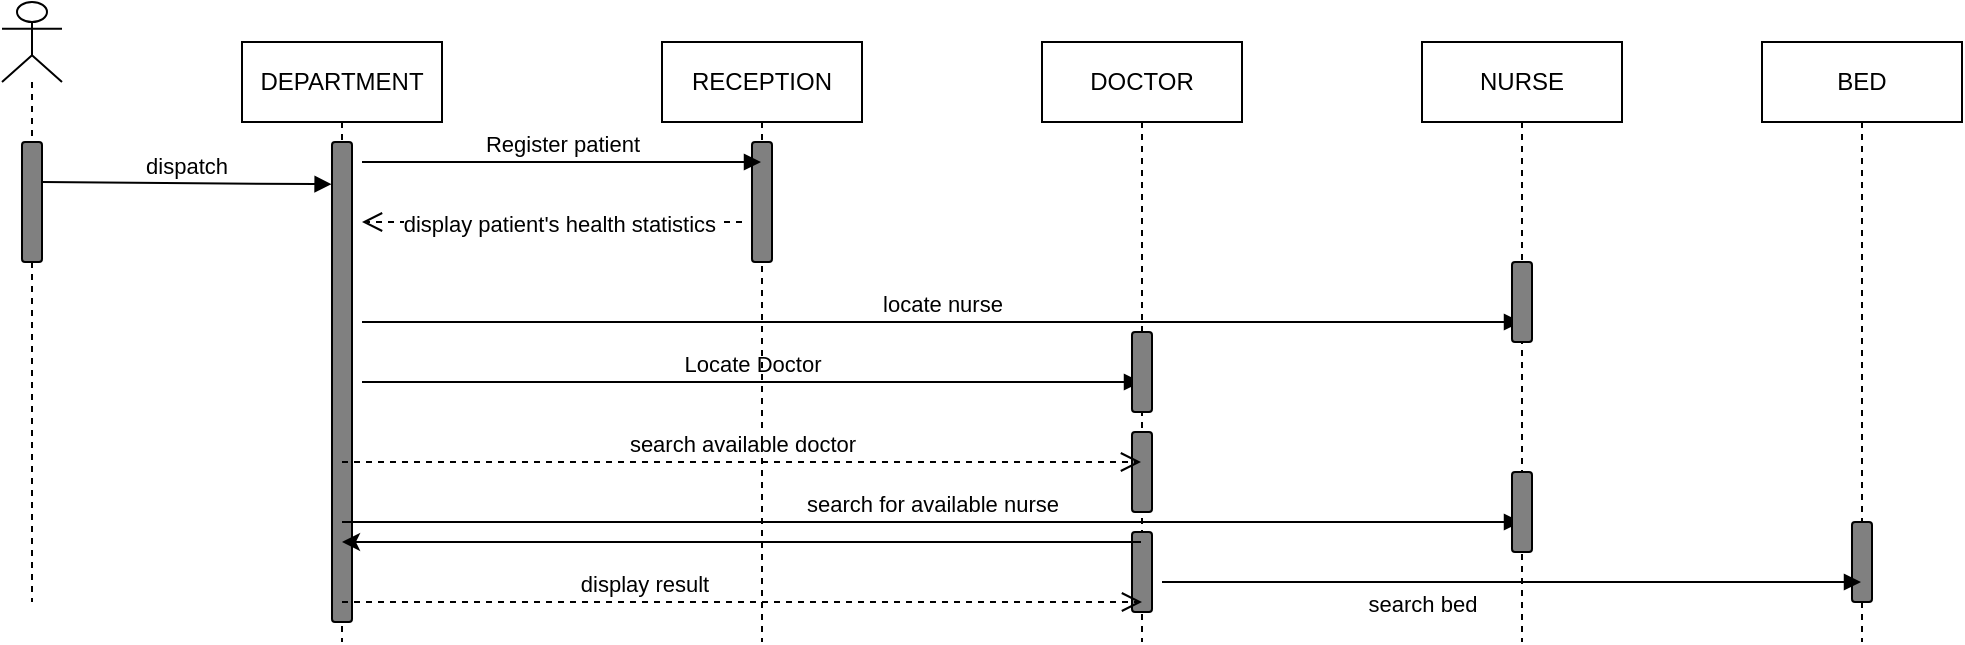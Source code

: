 <mxfile version="20.8.13" type="github">
  <diagram id="kgpKYQtTHZ0yAKxKKP6v" name="Page-1">
    <mxGraphModel dx="1900" dy="1649" grid="1" gridSize="10" guides="1" tooltips="1" connect="1" arrows="1" fold="1" page="1" pageScale="1" pageWidth="850" pageHeight="1100" math="0" shadow="0">
      <root>
        <mxCell id="0" />
        <mxCell id="1" parent="0" />
        <mxCell id="B34gQML11SIlmPtnuwKV-1" value="DEPARTMENT" style="shape=umlLifeline;perimeter=lifelinePerimeter;whiteSpace=wrap;html=1;container=1;collapsible=0;recursiveResize=0;outlineConnect=0;" vertex="1" parent="1">
          <mxGeometry x="100" y="-810" width="100" height="300" as="geometry" />
        </mxCell>
        <mxCell id="B34gQML11SIlmPtnuwKV-8" value="" style="rounded=1;whiteSpace=wrap;html=1;fillColor=#808080;rotation=-90;" vertex="1" parent="B34gQML11SIlmPtnuwKV-1">
          <mxGeometry x="-70" y="165" width="240" height="10" as="geometry" />
        </mxCell>
        <mxCell id="B34gQML11SIlmPtnuwKV-21" value="Locate Doctor" style="html=1;verticalAlign=bottom;endArrow=block;rounded=0;" edge="1" parent="B34gQML11SIlmPtnuwKV-1" target="B34gQML11SIlmPtnuwKV-5">
          <mxGeometry width="80" relative="1" as="geometry">
            <mxPoint x="60" y="170" as="sourcePoint" />
            <mxPoint x="140" y="170" as="targetPoint" />
          </mxGeometry>
        </mxCell>
        <mxCell id="B34gQML11SIlmPtnuwKV-22" value="locate nurse" style="html=1;verticalAlign=bottom;endArrow=block;rounded=0;" edge="1" parent="B34gQML11SIlmPtnuwKV-1" target="B34gQML11SIlmPtnuwKV-4">
          <mxGeometry width="80" relative="1" as="geometry">
            <mxPoint x="60" y="140" as="sourcePoint" />
            <mxPoint x="140" y="140" as="targetPoint" />
          </mxGeometry>
        </mxCell>
        <mxCell id="B34gQML11SIlmPtnuwKV-26" value="search for available nurse" style="html=1;verticalAlign=bottom;endArrow=block;rounded=0;" edge="1" parent="B34gQML11SIlmPtnuwKV-1" target="B34gQML11SIlmPtnuwKV-4">
          <mxGeometry width="80" relative="1" as="geometry">
            <mxPoint x="50" y="240" as="sourcePoint" />
            <mxPoint x="130" y="240" as="targetPoint" />
          </mxGeometry>
        </mxCell>
        <mxCell id="B34gQML11SIlmPtnuwKV-2" value="BED" style="shape=umlLifeline;perimeter=lifelinePerimeter;whiteSpace=wrap;html=1;container=1;collapsible=0;recursiveResize=0;outlineConnect=0;" vertex="1" parent="1">
          <mxGeometry x="860" y="-810" width="100" height="300" as="geometry" />
        </mxCell>
        <mxCell id="B34gQML11SIlmPtnuwKV-17" value="" style="rounded=1;whiteSpace=wrap;html=1;fillColor=#808080;rotation=-90;" vertex="1" parent="B34gQML11SIlmPtnuwKV-2">
          <mxGeometry x="30" y="255" width="40" height="10" as="geometry" />
        </mxCell>
        <mxCell id="B34gQML11SIlmPtnuwKV-3" value="RECEPTION" style="shape=umlLifeline;perimeter=lifelinePerimeter;whiteSpace=wrap;html=1;container=1;collapsible=0;recursiveResize=0;outlineConnect=0;" vertex="1" parent="1">
          <mxGeometry x="310" y="-810" width="100" height="300" as="geometry" />
        </mxCell>
        <mxCell id="B34gQML11SIlmPtnuwKV-9" value="" style="rounded=1;whiteSpace=wrap;html=1;fillColor=#808080;rotation=-90;" vertex="1" parent="B34gQML11SIlmPtnuwKV-3">
          <mxGeometry x="20" y="75" width="60" height="10" as="geometry" />
        </mxCell>
        <mxCell id="B34gQML11SIlmPtnuwKV-4" value="NURSE" style="shape=umlLifeline;perimeter=lifelinePerimeter;whiteSpace=wrap;html=1;container=1;collapsible=0;recursiveResize=0;outlineConnect=0;" vertex="1" parent="1">
          <mxGeometry x="690" y="-810" width="100" height="300" as="geometry" />
        </mxCell>
        <mxCell id="B34gQML11SIlmPtnuwKV-16" value="" style="rounded=1;whiteSpace=wrap;html=1;fillColor=#808080;rotation=-90;" vertex="1" parent="B34gQML11SIlmPtnuwKV-4">
          <mxGeometry x="30" y="125" width="40" height="10" as="geometry" />
        </mxCell>
        <mxCell id="B34gQML11SIlmPtnuwKV-15" value="" style="rounded=1;whiteSpace=wrap;html=1;fillColor=#808080;rotation=-90;" vertex="1" parent="B34gQML11SIlmPtnuwKV-4">
          <mxGeometry x="30" y="230" width="40" height="10" as="geometry" />
        </mxCell>
        <mxCell id="B34gQML11SIlmPtnuwKV-5" value="DOCTOR" style="shape=umlLifeline;perimeter=lifelinePerimeter;whiteSpace=wrap;html=1;container=1;collapsible=0;recursiveResize=0;outlineConnect=0;" vertex="1" parent="1">
          <mxGeometry x="500" y="-810" width="100" height="300" as="geometry" />
        </mxCell>
        <mxCell id="B34gQML11SIlmPtnuwKV-10" value="" style="rounded=1;whiteSpace=wrap;html=1;fillColor=#808080;rotation=-90;" vertex="1" parent="B34gQML11SIlmPtnuwKV-5">
          <mxGeometry x="30" y="160" width="40" height="10" as="geometry" />
        </mxCell>
        <mxCell id="B34gQML11SIlmPtnuwKV-12" value="" style="rounded=1;whiteSpace=wrap;html=1;fillColor=#808080;rotation=-90;" vertex="1" parent="B34gQML11SIlmPtnuwKV-5">
          <mxGeometry x="30" y="210" width="40" height="10" as="geometry" />
        </mxCell>
        <mxCell id="B34gQML11SIlmPtnuwKV-14" value="" style="rounded=1;whiteSpace=wrap;html=1;fillColor=#808080;rotation=-90;" vertex="1" parent="B34gQML11SIlmPtnuwKV-5">
          <mxGeometry x="30" y="260" width="40" height="10" as="geometry" />
        </mxCell>
        <mxCell id="B34gQML11SIlmPtnuwKV-25" value="display result" style="html=1;verticalAlign=bottom;endArrow=open;dashed=1;endSize=8;rounded=0;" edge="1" parent="B34gQML11SIlmPtnuwKV-5" source="B34gQML11SIlmPtnuwKV-1">
          <mxGeometry x="-0.248" relative="1" as="geometry">
            <mxPoint x="-40" y="280" as="sourcePoint" />
            <mxPoint x="50" y="280" as="targetPoint" />
            <mxPoint as="offset" />
          </mxGeometry>
        </mxCell>
        <mxCell id="B34gQML11SIlmPtnuwKV-6" value="" style="shape=umlLifeline;participant=umlActor;perimeter=lifelinePerimeter;whiteSpace=wrap;html=1;container=1;collapsible=0;recursiveResize=0;verticalAlign=top;spacingTop=36;outlineConnect=0;" vertex="1" parent="1">
          <mxGeometry x="-20" y="-830" width="30" height="300" as="geometry" />
        </mxCell>
        <mxCell id="B34gQML11SIlmPtnuwKV-7" value="" style="rounded=1;whiteSpace=wrap;html=1;fillColor=#808080;rotation=-90;" vertex="1" parent="B34gQML11SIlmPtnuwKV-6">
          <mxGeometry x="-15" y="95" width="60" height="10" as="geometry" />
        </mxCell>
        <mxCell id="B34gQML11SIlmPtnuwKV-18" value="dispatch" style="html=1;verticalAlign=bottom;endArrow=block;rounded=0;entryX=0.912;entryY=-0.02;entryDx=0;entryDy=0;entryPerimeter=0;" edge="1" parent="1" target="B34gQML11SIlmPtnuwKV-8">
          <mxGeometry width="80" relative="1" as="geometry">
            <mxPoint y="-740" as="sourcePoint" />
            <mxPoint x="80" y="-740" as="targetPoint" />
          </mxGeometry>
        </mxCell>
        <mxCell id="B34gQML11SIlmPtnuwKV-19" value="display patient&#39;s health statistics&amp;nbsp;" style="html=1;verticalAlign=bottom;endArrow=open;dashed=1;endSize=8;rounded=0;" edge="1" parent="1">
          <mxGeometry x="-0.053" y="10" relative="1" as="geometry">
            <mxPoint x="350" y="-720" as="sourcePoint" />
            <mxPoint x="160" y="-720" as="targetPoint" />
            <mxPoint as="offset" />
          </mxGeometry>
        </mxCell>
        <mxCell id="B34gQML11SIlmPtnuwKV-20" value="Register patient" style="html=1;verticalAlign=bottom;endArrow=block;rounded=0;" edge="1" parent="1" target="B34gQML11SIlmPtnuwKV-3">
          <mxGeometry width="80" relative="1" as="geometry">
            <mxPoint x="160" y="-750" as="sourcePoint" />
            <mxPoint x="240" y="-750" as="targetPoint" />
          </mxGeometry>
        </mxCell>
        <mxCell id="B34gQML11SIlmPtnuwKV-23" value="search available doctor" style="html=1;verticalAlign=bottom;endArrow=open;dashed=1;endSize=8;rounded=0;" edge="1" parent="1" source="B34gQML11SIlmPtnuwKV-1" target="B34gQML11SIlmPtnuwKV-5">
          <mxGeometry relative="1" as="geometry">
            <mxPoint x="460" y="-660" as="sourcePoint" />
            <mxPoint x="380" y="-660" as="targetPoint" />
            <Array as="points">
              <mxPoint x="380" y="-600" />
            </Array>
          </mxGeometry>
        </mxCell>
        <mxCell id="B34gQML11SIlmPtnuwKV-24" value="" style="endArrow=classic;html=1;rounded=0;" edge="1" parent="1" source="B34gQML11SIlmPtnuwKV-5" target="B34gQML11SIlmPtnuwKV-1">
          <mxGeometry width="50" height="50" relative="1" as="geometry">
            <mxPoint x="440" y="-520" as="sourcePoint" />
            <mxPoint x="490" y="-570" as="targetPoint" />
            <Array as="points">
              <mxPoint x="460" y="-560" />
            </Array>
          </mxGeometry>
        </mxCell>
        <mxCell id="B34gQML11SIlmPtnuwKV-28" value="search bed" style="html=1;verticalAlign=bottom;endArrow=block;rounded=0;" edge="1" parent="1" target="B34gQML11SIlmPtnuwKV-2">
          <mxGeometry x="-0.256" y="-20" width="80" relative="1" as="geometry">
            <mxPoint x="560" y="-540" as="sourcePoint" />
            <mxPoint x="640" y="-540" as="targetPoint" />
            <mxPoint as="offset" />
          </mxGeometry>
        </mxCell>
      </root>
    </mxGraphModel>
  </diagram>
</mxfile>
